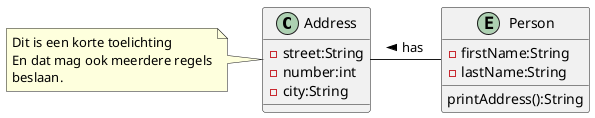 @startuml

class Address {
   - street:String
   - number:int
   - city:String
}

note left of Address
    Dit is een korte toelichting
    En dat mag ook meerdere regels
    beslaan.
end note

entity Person {
    -firstName:String
    -lastName:String
    printAddress():String
}

Person -left- Address :has >
@enduml